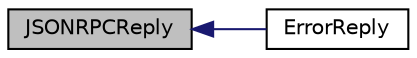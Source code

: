 digraph "JSONRPCReply"
{
  edge [fontname="Helvetica",fontsize="10",labelfontname="Helvetica",labelfontsize="10"];
  node [fontname="Helvetica",fontsize="10",shape=record];
  rankdir="LR";
  Node73 [label="JSONRPCReply",height=0.2,width=0.4,color="black", fillcolor="grey75", style="filled", fontcolor="black"];
  Node73 -> Node74 [dir="back",color="midnightblue",fontsize="10",style="solid",fontname="Helvetica"];
  Node74 [label="ErrorReply",height=0.2,width=0.4,color="black", fillcolor="white", style="filled",URL="$rpcserver_8cpp.html#a01dbd901fe882171ef907f64ce31db00"];
}
